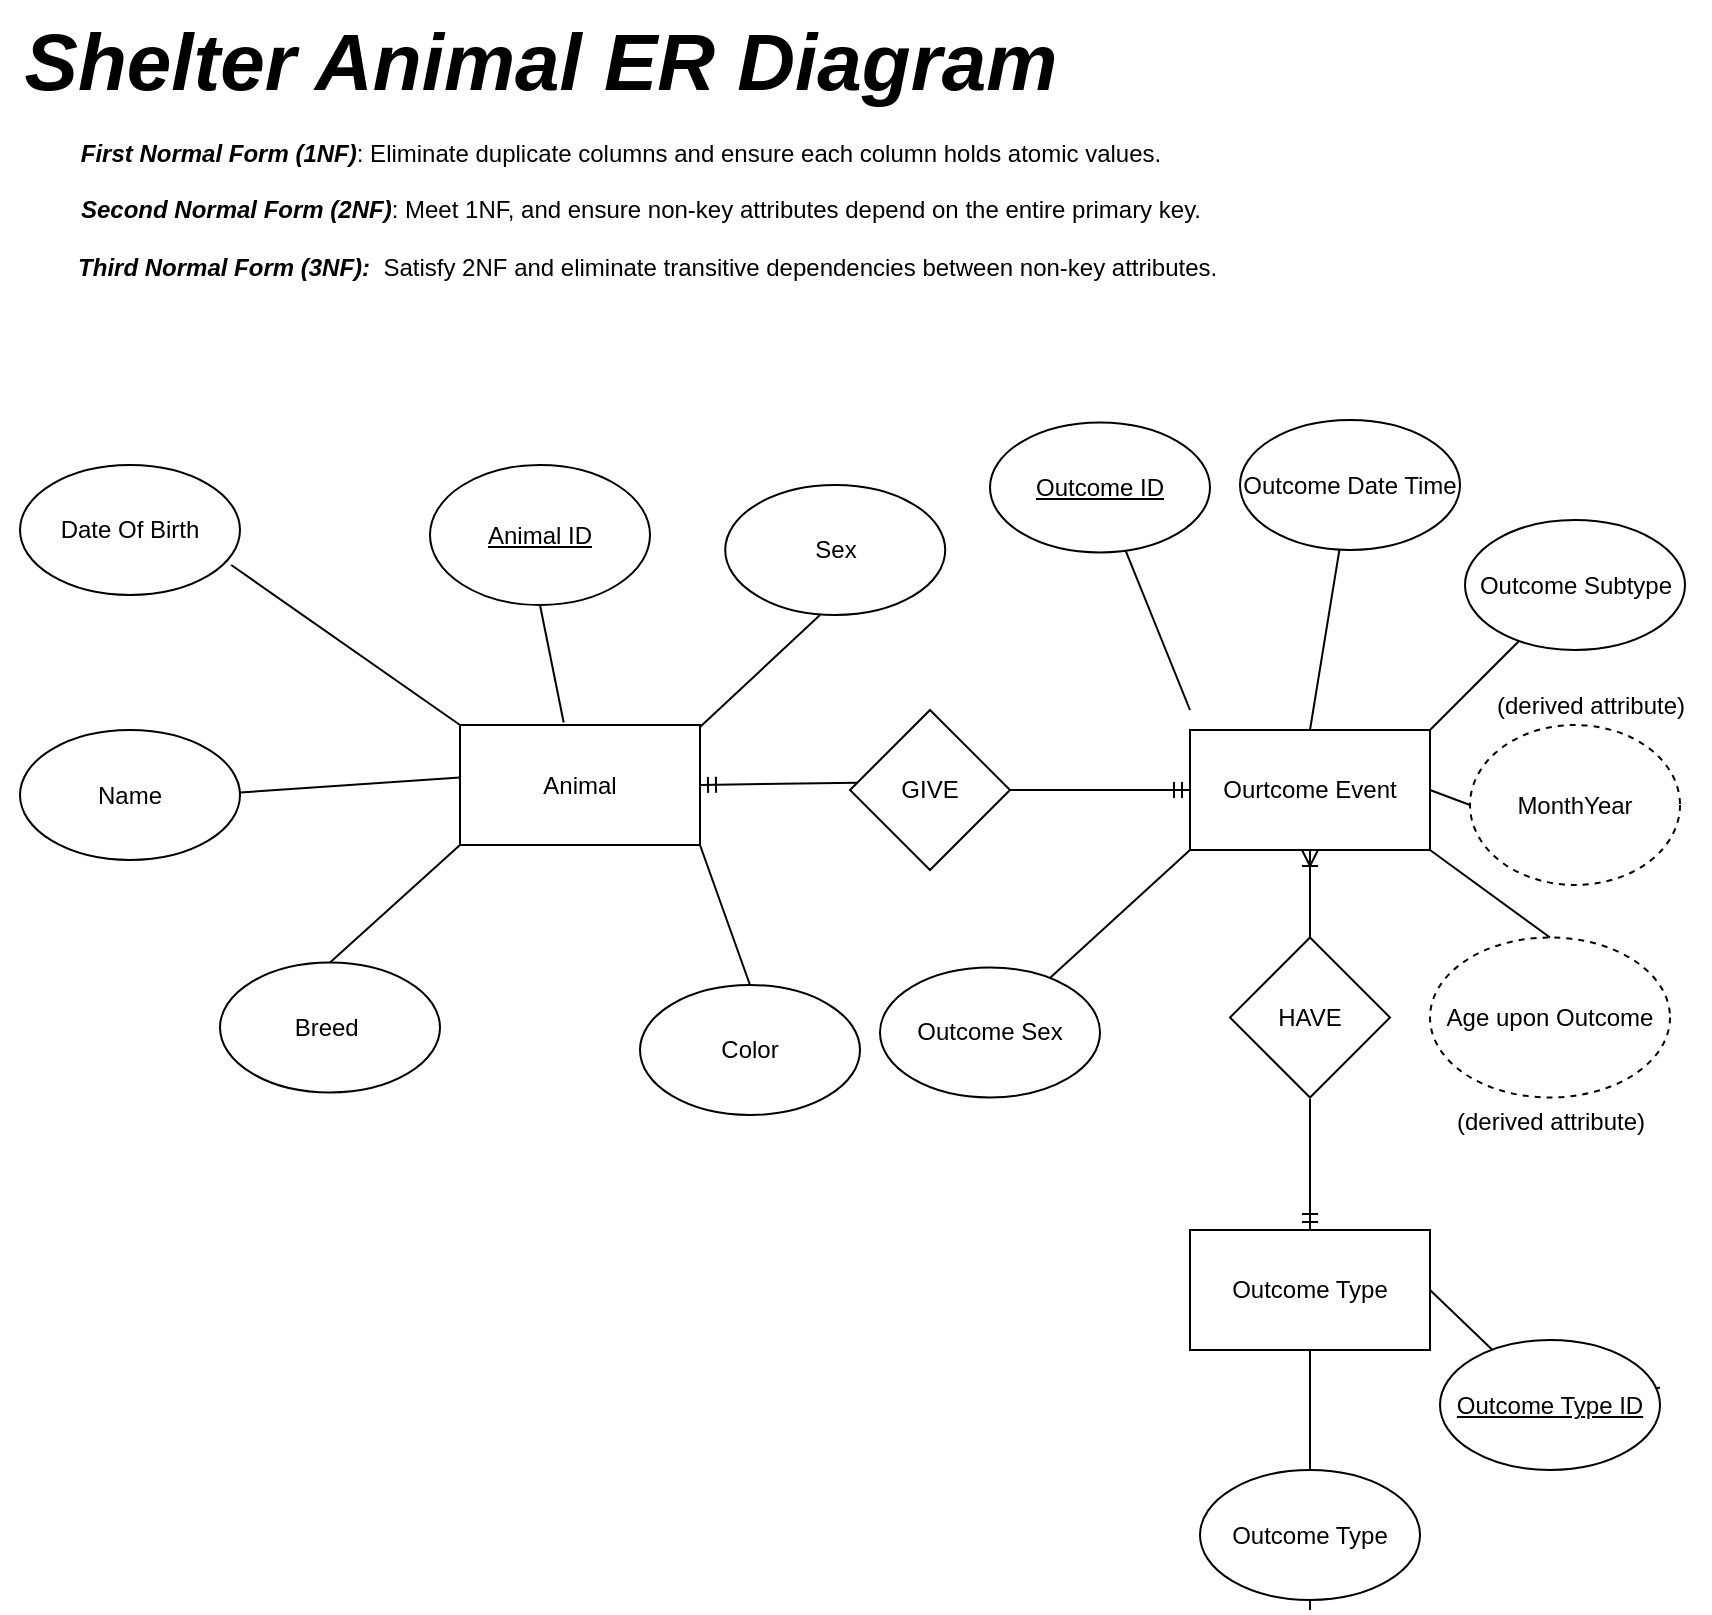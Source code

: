<mxfile version="22.0.4" type="device">
  <diagram name="Page-1" id="tcXWdCdsDZFaa7mZGD-B">
    <mxGraphModel dx="2162" dy="736" grid="1" gridSize="10" guides="1" tooltips="1" connect="1" arrows="1" fold="1" page="1" pageScale="1" pageWidth="850" pageHeight="1100" math="0" shadow="0">
      <root>
        <mxCell id="0" />
        <mxCell id="1" parent="0" />
        <mxCell id="cEd2PKPTspsDf90CDAwa-6" value="" style="endArrow=none;html=1;rounded=0;exitX=0.5;exitY=1;exitDx=0;exitDy=0;entryX=0.5;entryY=0;entryDx=0;entryDy=0;startArrow=ERoneToMany;startFill=0;" parent="1" target="0CB_ZCXkAXY30ezm92RP-5" edge="1" source="0CB_ZCXkAXY30ezm92RP-3">
          <mxGeometry width="50" height="50" relative="1" as="geometry">
            <mxPoint x="-954" y="305" as="sourcePoint" />
            <mxPoint x="-953.5" y="225" as="targetPoint" />
          </mxGeometry>
        </mxCell>
        <mxCell id="cEd2PKPTspsDf90CDAwa-43" value="&lt;span style=&quot;font-size: 40px;&quot;&gt;&lt;b&gt;&lt;i&gt;Shelter Animal ER Diagram&lt;/i&gt;&lt;/b&gt;&lt;/span&gt;" style="text;html=1;align=center;verticalAlign=middle;resizable=0;points=[];autosize=1;strokeColor=none;fillColor=none;" parent="1" vertex="1">
          <mxGeometry x="-850" width="540" height="60" as="geometry" />
        </mxCell>
        <mxCell id="0CB_ZCXkAXY30ezm92RP-1" value="Animal" style="rounded=0;whiteSpace=wrap;html=1;" vertex="1" parent="1">
          <mxGeometry x="-620" y="362.5" width="120" height="60" as="geometry" />
        </mxCell>
        <mxCell id="0CB_ZCXkAXY30ezm92RP-2" value="GIVE" style="rhombus;whiteSpace=wrap;html=1;" vertex="1" parent="1">
          <mxGeometry x="-425" y="355" width="80" height="80" as="geometry" />
        </mxCell>
        <mxCell id="0CB_ZCXkAXY30ezm92RP-3" value="Ourtcome Event" style="rounded=0;whiteSpace=wrap;html=1;" vertex="1" parent="1">
          <mxGeometry x="-255" y="365" width="120" height="60" as="geometry" />
        </mxCell>
        <mxCell id="0CB_ZCXkAXY30ezm92RP-4" value="Outcome Type" style="rounded=0;whiteSpace=wrap;html=1;" vertex="1" parent="1">
          <mxGeometry x="-255" y="615" width="120" height="60" as="geometry" />
        </mxCell>
        <mxCell id="0CB_ZCXkAXY30ezm92RP-5" value="HAVE" style="rhombus;whiteSpace=wrap;html=1;" vertex="1" parent="1">
          <mxGeometry x="-235" y="468.75" width="80" height="80" as="geometry" />
        </mxCell>
        <mxCell id="0CB_ZCXkAXY30ezm92RP-6" value="" style="endArrow=none;html=1;rounded=0;exitX=1;exitY=0.5;exitDx=0;exitDy=0;startArrow=ERmandOne;startFill=0;entryX=0.046;entryY=0.454;entryDx=0;entryDy=0;entryPerimeter=0;" edge="1" parent="1" source="0CB_ZCXkAXY30ezm92RP-1" target="0CB_ZCXkAXY30ezm92RP-2">
          <mxGeometry width="50" height="50" relative="1" as="geometry">
            <mxPoint x="-370" y="412.5" as="sourcePoint" />
            <mxPoint x="-430" y="393" as="targetPoint" />
          </mxGeometry>
        </mxCell>
        <mxCell id="0CB_ZCXkAXY30ezm92RP-7" value="" style="endArrow=none;html=1;rounded=0;exitX=0;exitY=0.5;exitDx=0;exitDy=0;startArrow=ERmandOne;startFill=0;entryX=1;entryY=0.5;entryDx=0;entryDy=0;" edge="1" parent="1" source="0CB_ZCXkAXY30ezm92RP-3" target="0CB_ZCXkAXY30ezm92RP-2">
          <mxGeometry width="50" height="50" relative="1" as="geometry">
            <mxPoint x="-415" y="475" as="sourcePoint" />
            <mxPoint x="-305" y="475" as="targetPoint" />
          </mxGeometry>
        </mxCell>
        <mxCell id="0CB_ZCXkAXY30ezm92RP-9" value="" style="endArrow=none;html=1;rounded=0;exitX=0.5;exitY=0;exitDx=0;exitDy=0;startArrow=ERmandOne;startFill=0;entryX=0;entryY=0.5;entryDx=0;entryDy=0;" edge="1" parent="1" source="0CB_ZCXkAXY30ezm92RP-4">
          <mxGeometry width="50" height="50" relative="1" as="geometry">
            <mxPoint x="-305" y="549.38" as="sourcePoint" />
            <mxPoint x="-195" y="549.38" as="targetPoint" />
          </mxGeometry>
        </mxCell>
        <mxCell id="0CB_ZCXkAXY30ezm92RP-15" value="" style="endArrow=none;html=1;rounded=0;" edge="1" parent="1" source="0CB_ZCXkAXY30ezm92RP-17">
          <mxGeometry width="50" height="50" relative="1" as="geometry">
            <mxPoint x="-195" y="805" as="sourcePoint" />
            <mxPoint x="-195" y="675" as="targetPoint" />
          </mxGeometry>
        </mxCell>
        <mxCell id="0CB_ZCXkAXY30ezm92RP-16" value="" style="endArrow=none;html=1;rounded=0;" edge="1" parent="1" target="0CB_ZCXkAXY30ezm92RP-17">
          <mxGeometry width="50" height="50" relative="1" as="geometry">
            <mxPoint x="-195" y="805" as="sourcePoint" />
            <mxPoint x="-195" y="675" as="targetPoint" />
          </mxGeometry>
        </mxCell>
        <mxCell id="0CB_ZCXkAXY30ezm92RP-17" value="Outcome Type" style="ellipse;whiteSpace=wrap;html=1;" vertex="1" parent="1">
          <mxGeometry x="-250" y="735" width="110" height="65" as="geometry" />
        </mxCell>
        <mxCell id="0CB_ZCXkAXY30ezm92RP-18" value="" style="endArrow=none;html=1;rounded=0;entryX=1;entryY=0.5;entryDx=0;entryDy=0;" edge="1" parent="1" source="0CB_ZCXkAXY30ezm92RP-20" target="0CB_ZCXkAXY30ezm92RP-4">
          <mxGeometry width="50" height="50" relative="1" as="geometry">
            <mxPoint x="-20" y="693.75" as="sourcePoint" />
            <mxPoint x="-20" y="563.75" as="targetPoint" />
          </mxGeometry>
        </mxCell>
        <mxCell id="0CB_ZCXkAXY30ezm92RP-19" value="" style="endArrow=none;html=1;rounded=0;" edge="1" parent="1" target="0CB_ZCXkAXY30ezm92RP-20">
          <mxGeometry width="50" height="50" relative="1" as="geometry">
            <mxPoint x="-20" y="693.75" as="sourcePoint" />
            <mxPoint x="-20" y="563.75" as="targetPoint" />
          </mxGeometry>
        </mxCell>
        <mxCell id="0CB_ZCXkAXY30ezm92RP-20" value="&lt;u&gt;Outcome Type ID&lt;/u&gt;" style="ellipse;whiteSpace=wrap;html=1;" vertex="1" parent="1">
          <mxGeometry x="-130" y="670" width="110" height="65" as="geometry" />
        </mxCell>
        <mxCell id="0CB_ZCXkAXY30ezm92RP-21" value="Age upon Outcome" style="ellipse;whiteSpace=wrap;html=1;dashed=1;" vertex="1" parent="1">
          <mxGeometry x="-135" y="468.75" width="120" height="80" as="geometry" />
        </mxCell>
        <mxCell id="0CB_ZCXkAXY30ezm92RP-22" value="" style="endArrow=none;html=1;rounded=0;exitX=1;exitY=1;exitDx=0;exitDy=0;entryX=0.5;entryY=0;entryDx=0;entryDy=0;" edge="1" parent="1" target="0CB_ZCXkAXY30ezm92RP-21">
          <mxGeometry width="50" height="50" relative="1" as="geometry">
            <mxPoint x="-135" y="425" as="sourcePoint" />
            <mxPoint x="-260" y="235" as="targetPoint" />
          </mxGeometry>
        </mxCell>
        <mxCell id="0CB_ZCXkAXY30ezm92RP-23" value="(derived attribute)" style="text;html=1;align=center;verticalAlign=middle;resizable=0;points=[];autosize=1;strokeColor=none;fillColor=none;" vertex="1" parent="1">
          <mxGeometry x="-135" y="546.25" width="120" height="30" as="geometry" />
        </mxCell>
        <mxCell id="0CB_ZCXkAXY30ezm92RP-24" value="MonthYear" style="ellipse;whiteSpace=wrap;html=1;dashed=1;" vertex="1" parent="1">
          <mxGeometry x="-115" y="362.5" width="105" height="80" as="geometry" />
        </mxCell>
        <mxCell id="0CB_ZCXkAXY30ezm92RP-25" value="" style="endArrow=none;html=1;rounded=0;exitX=1;exitY=0.5;exitDx=0;exitDy=0;entryX=0;entryY=0.5;entryDx=0;entryDy=0;" edge="1" parent="1" target="0CB_ZCXkAXY30ezm92RP-24" source="0CB_ZCXkAXY30ezm92RP-3">
          <mxGeometry width="50" height="50" relative="1" as="geometry">
            <mxPoint x="-55" y="325" as="sourcePoint" />
            <mxPoint x="-180" y="135" as="targetPoint" />
          </mxGeometry>
        </mxCell>
        <mxCell id="0CB_ZCXkAXY30ezm92RP-26" value="(derived attribute)" style="text;html=1;align=center;verticalAlign=middle;resizable=0;points=[];autosize=1;strokeColor=none;fillColor=none;" vertex="1" parent="1">
          <mxGeometry x="-115" y="337.5" width="120" height="30" as="geometry" />
        </mxCell>
        <mxCell id="0CB_ZCXkAXY30ezm92RP-33" value="" style="endArrow=none;html=1;rounded=0;entryX=1;entryY=0;entryDx=0;entryDy=0;" edge="1" parent="1" source="0CB_ZCXkAXY30ezm92RP-35" target="0CB_ZCXkAXY30ezm92RP-3">
          <mxGeometry width="50" height="50" relative="1" as="geometry">
            <mxPoint y="303.75" as="sourcePoint" />
            <mxPoint x="-115" y="255" as="targetPoint" />
          </mxGeometry>
        </mxCell>
        <mxCell id="0CB_ZCXkAXY30ezm92RP-35" value="Outcome Subtype" style="ellipse;whiteSpace=wrap;html=1;" vertex="1" parent="1">
          <mxGeometry x="-117.5" y="260" width="110" height="65" as="geometry" />
        </mxCell>
        <mxCell id="0CB_ZCXkAXY30ezm92RP-36" value="" style="endArrow=none;html=1;rounded=0;entryX=0.5;entryY=0;entryDx=0;entryDy=0;" edge="1" parent="1" source="0CB_ZCXkAXY30ezm92RP-38" target="0CB_ZCXkAXY30ezm92RP-3">
          <mxGeometry width="50" height="50" relative="1" as="geometry">
            <mxPoint x="-135" y="243.75" as="sourcePoint" />
            <mxPoint x="-250" y="195" as="targetPoint" />
          </mxGeometry>
        </mxCell>
        <mxCell id="0CB_ZCXkAXY30ezm92RP-37" value="" style="endArrow=none;html=1;rounded=0;" edge="1" parent="1" target="0CB_ZCXkAXY30ezm92RP-38">
          <mxGeometry width="50" height="50" relative="1" as="geometry">
            <mxPoint x="-135" y="243.75" as="sourcePoint" />
            <mxPoint x="-135" y="113.75" as="targetPoint" />
          </mxGeometry>
        </mxCell>
        <mxCell id="0CB_ZCXkAXY30ezm92RP-38" value="Outcome Date Time" style="ellipse;whiteSpace=wrap;html=1;" vertex="1" parent="1">
          <mxGeometry x="-230" y="210" width="110" height="65" as="geometry" />
        </mxCell>
        <mxCell id="0CB_ZCXkAXY30ezm92RP-39" value="" style="endArrow=none;html=1;rounded=0;" edge="1" parent="1" source="0CB_ZCXkAXY30ezm92RP-41">
          <mxGeometry width="50" height="50" relative="1" as="geometry">
            <mxPoint x="-300" y="243.75" as="sourcePoint" />
            <mxPoint x="-255" y="355" as="targetPoint" />
          </mxGeometry>
        </mxCell>
        <mxCell id="0CB_ZCXkAXY30ezm92RP-40" value="" style="endArrow=none;html=1;rounded=0;" edge="1" parent="1" target="0CB_ZCXkAXY30ezm92RP-41">
          <mxGeometry width="50" height="50" relative="1" as="geometry">
            <mxPoint x="-300" y="243.75" as="sourcePoint" />
            <mxPoint x="-300" y="113.75" as="targetPoint" />
          </mxGeometry>
        </mxCell>
        <mxCell id="0CB_ZCXkAXY30ezm92RP-41" value="&lt;u&gt;Outcome ID&lt;/u&gt;" style="ellipse;whiteSpace=wrap;html=1;" vertex="1" parent="1">
          <mxGeometry x="-355" y="211.25" width="110" height="65" as="geometry" />
        </mxCell>
        <mxCell id="0CB_ZCXkAXY30ezm92RP-49" value="" style="endArrow=none;html=1;rounded=0;entryX=0;entryY=1;entryDx=0;entryDy=0;" edge="1" parent="1" source="0CB_ZCXkAXY30ezm92RP-51" target="0CB_ZCXkAXY30ezm92RP-3">
          <mxGeometry width="50" height="50" relative="1" as="geometry">
            <mxPoint x="-355" y="516.25" as="sourcePoint" />
            <mxPoint x="-265" y="515" as="targetPoint" />
          </mxGeometry>
        </mxCell>
        <mxCell id="0CB_ZCXkAXY30ezm92RP-50" value="" style="endArrow=none;html=1;rounded=0;" edge="1" parent="1" target="0CB_ZCXkAXY30ezm92RP-51">
          <mxGeometry width="50" height="50" relative="1" as="geometry">
            <mxPoint x="-355" y="516.25" as="sourcePoint" />
            <mxPoint x="-355" y="386.25" as="targetPoint" />
          </mxGeometry>
        </mxCell>
        <mxCell id="0CB_ZCXkAXY30ezm92RP-51" value="Outcome Sex" style="ellipse;whiteSpace=wrap;html=1;" vertex="1" parent="1">
          <mxGeometry x="-410" y="483.75" width="110" height="65" as="geometry" />
        </mxCell>
        <mxCell id="0CB_ZCXkAXY30ezm92RP-53" value="Breed&amp;nbsp;" style="ellipse;whiteSpace=wrap;html=1;" vertex="1" parent="1">
          <mxGeometry x="-740" y="481.25" width="110" height="65" as="geometry" />
        </mxCell>
        <mxCell id="0CB_ZCXkAXY30ezm92RP-54" value="" style="endArrow=none;html=1;rounded=0;exitX=0.5;exitY=0;exitDx=0;exitDy=0;" edge="1" parent="1" source="0CB_ZCXkAXY30ezm92RP-53">
          <mxGeometry width="50" height="50" relative="1" as="geometry">
            <mxPoint x="-680" y="479.5" as="sourcePoint" />
            <mxPoint x="-620" y="422.5" as="targetPoint" />
          </mxGeometry>
        </mxCell>
        <mxCell id="0CB_ZCXkAXY30ezm92RP-55" value="Color" style="ellipse;whiteSpace=wrap;html=1;" vertex="1" parent="1">
          <mxGeometry x="-530" y="492.5" width="110" height="65" as="geometry" />
        </mxCell>
        <mxCell id="0CB_ZCXkAXY30ezm92RP-56" value="" style="endArrow=none;html=1;rounded=0;exitX=0.5;exitY=0;exitDx=0;exitDy=0;" edge="1" parent="1" source="0CB_ZCXkAXY30ezm92RP-55">
          <mxGeometry width="50" height="50" relative="1" as="geometry">
            <mxPoint x="-560" y="479.5" as="sourcePoint" />
            <mxPoint x="-500" y="422.5" as="targetPoint" />
          </mxGeometry>
        </mxCell>
        <mxCell id="0CB_ZCXkAXY30ezm92RP-57" value="Name" style="ellipse;whiteSpace=wrap;html=1;" vertex="1" parent="1">
          <mxGeometry x="-840" y="365" width="110" height="65" as="geometry" />
        </mxCell>
        <mxCell id="0CB_ZCXkAXY30ezm92RP-58" value="" style="endArrow=none;html=1;rounded=0;exitX=1;exitY=0.5;exitDx=0;exitDy=0;entryX=0;entryY=0.5;entryDx=0;entryDy=0;" edge="1" parent="1">
          <mxGeometry width="50" height="50" relative="1" as="geometry">
            <mxPoint x="-730" y="396.25" as="sourcePoint" />
            <mxPoint x="-620" y="388.75" as="targetPoint" />
          </mxGeometry>
        </mxCell>
        <mxCell id="0CB_ZCXkAXY30ezm92RP-59" value="Sex" style="ellipse;whiteSpace=wrap;html=1;" vertex="1" parent="1">
          <mxGeometry x="-487.39" y="242.5" width="110" height="65" as="geometry" />
        </mxCell>
        <mxCell id="0CB_ZCXkAXY30ezm92RP-60" value="" style="endArrow=none;html=1;rounded=0;" edge="1" parent="1">
          <mxGeometry width="50" height="50" relative="1" as="geometry">
            <mxPoint x="-440" y="307.5" as="sourcePoint" />
            <mxPoint x="-500" y="363.5" as="targetPoint" />
          </mxGeometry>
        </mxCell>
        <mxCell id="0CB_ZCXkAXY30ezm92RP-63" value="Date Of Birth" style="ellipse;whiteSpace=wrap;html=1;" vertex="1" parent="1">
          <mxGeometry x="-840" y="232.5" width="110" height="65" as="geometry" />
        </mxCell>
        <mxCell id="0CB_ZCXkAXY30ezm92RP-64" value="" style="endArrow=none;html=1;rounded=0;exitX=0.96;exitY=0.769;exitDx=0;exitDy=0;entryX=0;entryY=0;entryDx=0;entryDy=0;exitPerimeter=0;" edge="1" parent="1" source="0CB_ZCXkAXY30ezm92RP-63" target="0CB_ZCXkAXY30ezm92RP-1">
          <mxGeometry width="50" height="50" relative="1" as="geometry">
            <mxPoint x="-740" y="280.5" as="sourcePoint" />
            <mxPoint x="-630" y="272.5" as="targetPoint" />
          </mxGeometry>
        </mxCell>
        <mxCell id="0CB_ZCXkAXY30ezm92RP-65" value="&lt;u&gt;Animal ID&lt;/u&gt;" style="ellipse;whiteSpace=wrap;html=1;" vertex="1" parent="1">
          <mxGeometry x="-635" y="232.5" width="110" height="70" as="geometry" />
        </mxCell>
        <mxCell id="0CB_ZCXkAXY30ezm92RP-66" value="" style="endArrow=none;html=1;rounded=0;exitX=0.5;exitY=1;exitDx=0;exitDy=0;entryX=0.432;entryY=-0.021;entryDx=0;entryDy=0;entryPerimeter=0;" edge="1" parent="1" source="0CB_ZCXkAXY30ezm92RP-65" target="0CB_ZCXkAXY30ezm92RP-1">
          <mxGeometry width="50" height="50" relative="1" as="geometry">
            <mxPoint x="-540" y="307.74" as="sourcePoint" />
            <mxPoint x="-613" y="363.74" as="targetPoint" />
          </mxGeometry>
        </mxCell>
        <mxCell id="0CB_ZCXkAXY30ezm92RP-67" value="&lt;div&gt;&lt;b&gt;&lt;i&gt;First Normal Form (1NF)&lt;/i&gt;&lt;/b&gt;: Eliminate duplicate columns and ensure each column holds atomic values.&lt;/div&gt;&lt;div&gt;&lt;br&gt;&lt;/div&gt;&lt;div&gt;&amp;nbsp; &amp;nbsp; &amp;nbsp; &lt;b&gt;&lt;i&gt;Second Normal Form (2NF)&lt;/i&gt;&lt;/b&gt;: Meet 1NF, and ensure non-key attributes depend on the entire primary key.&lt;/div&gt;&lt;div&gt;&lt;br&gt;&lt;/div&gt;&lt;div&gt;&amp;nbsp; &amp;nbsp; &amp;nbsp; &amp;nbsp; &lt;b&gt;&lt;i&gt;Third Normal Form (3NF):&lt;/i&gt;&lt;/b&gt;&amp;nbsp; Satisfy 2NF and eliminate transitive dependencies between non-key attributes.&lt;/div&gt;" style="text;html=1;align=center;verticalAlign=middle;resizable=0;points=[];autosize=1;strokeColor=none;fillColor=none;" vertex="1" parent="1">
          <mxGeometry x="-850" y="60" width="620" height="90" as="geometry" />
        </mxCell>
      </root>
    </mxGraphModel>
  </diagram>
</mxfile>
